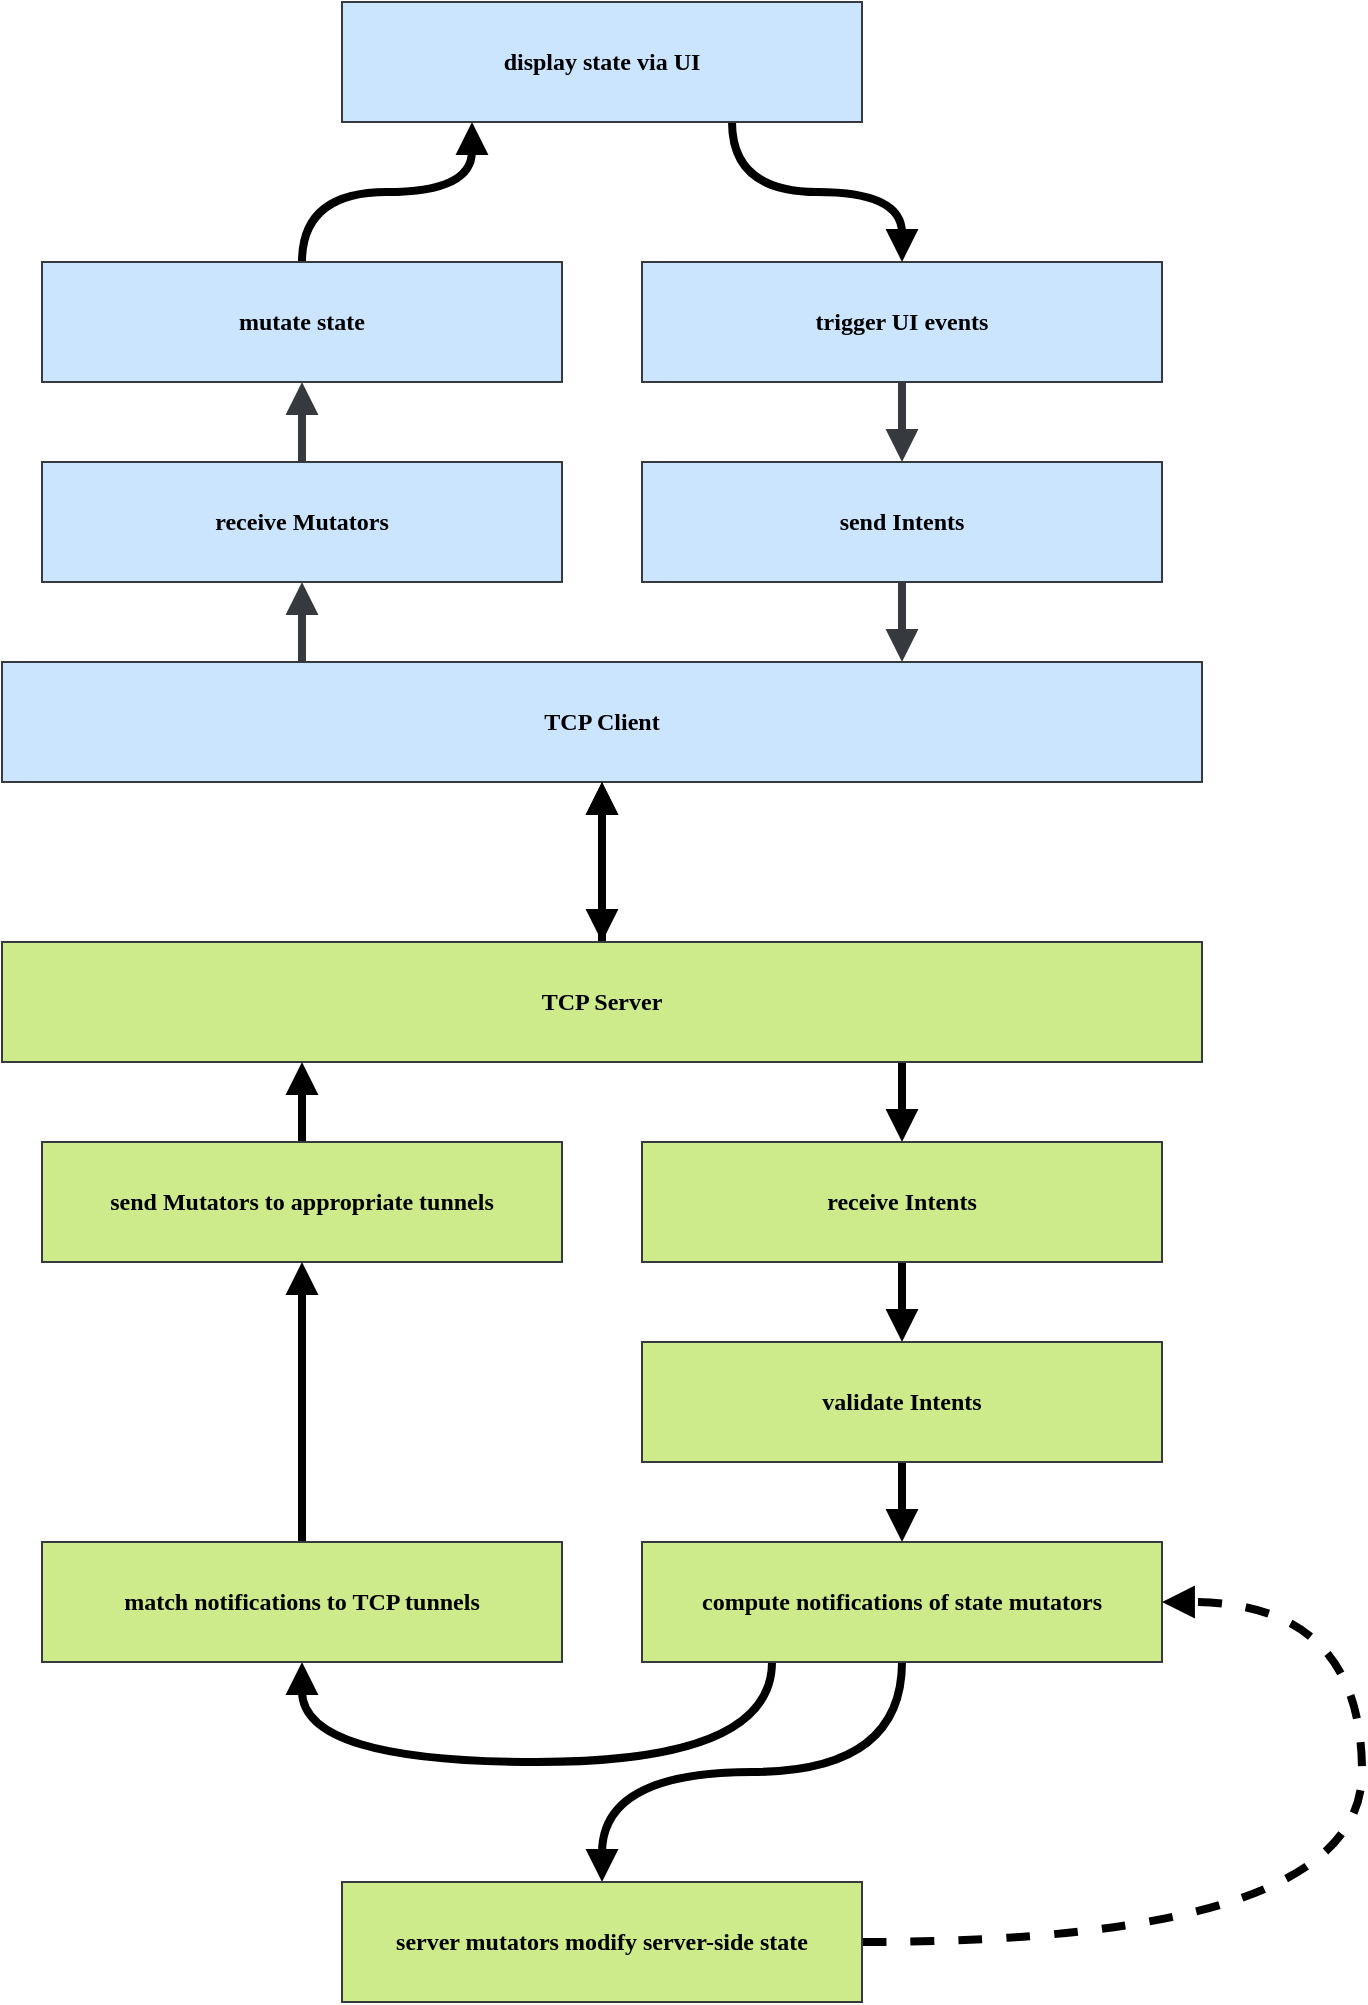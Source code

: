 <mxfile version="11.0.0" type="device"><diagram id="xpeZWHOzKfD-6DKztVwa" name="Page-1"><mxGraphModel dx="1422" dy="1876" grid="1" gridSize="10" guides="1" tooltips="1" connect="1" arrows="1" fold="1" page="1" pageScale="1" pageWidth="850" pageHeight="1100" math="0" shadow="0"><root><mxCell id="0"/><mxCell id="1" parent="0"/><mxCell id="BwFt1aMgcITOAlPrmCW7-19" style="edgeStyle=orthogonalEdgeStyle;curved=1;rounded=0;orthogonalLoop=1;jettySize=auto;html=1;exitX=0.25;exitY=0;exitDx=0;exitDy=0;entryX=0.5;entryY=1;entryDx=0;entryDy=0;endArrow=block;endFill=1;strokeWidth=4;fontFamily=Verdana;fillColor=#cce5ff;strokeColor=#36393d;" edge="1" parent="1" source="BwFt1aMgcITOAlPrmCW7-6" target="BwFt1aMgcITOAlPrmCW7-8"><mxGeometry relative="1" as="geometry"/></mxCell><mxCell id="BwFt1aMgcITOAlPrmCW7-6" value="TCP Client" style="rounded=0;whiteSpace=wrap;html=1;fillColor=#cce5ff;strokeColor=#36393d;fontStyle=1;fontFamily=Verdana;" vertex="1" parent="1"><mxGeometry x="120" y="320" width="600" height="60" as="geometry"/></mxCell><mxCell id="BwFt1aMgcITOAlPrmCW7-25" style="edgeStyle=orthogonalEdgeStyle;curved=1;rounded=0;orthogonalLoop=1;jettySize=auto;html=1;exitX=0.5;exitY=0;exitDx=0;exitDy=0;entryX=0.5;entryY=1;entryDx=0;entryDy=0;endArrow=block;endFill=1;strokeWidth=4;fontFamily=Verdana;fillColor=#cce5ff;strokeColor=#36393d;" edge="1" parent="1" source="BwFt1aMgcITOAlPrmCW7-8" target="BwFt1aMgcITOAlPrmCW7-24"><mxGeometry relative="1" as="geometry"/></mxCell><mxCell id="BwFt1aMgcITOAlPrmCW7-8" value="receive Mutators" style="rounded=0;whiteSpace=wrap;html=1;fillColor=#cce5ff;strokeColor=#36393d;fontStyle=1;fontFamily=Verdana;" vertex="1" parent="1"><mxGeometry x="140" y="220" width="260" height="60" as="geometry"/></mxCell><mxCell id="BwFt1aMgcITOAlPrmCW7-18" style="edgeStyle=orthogonalEdgeStyle;curved=1;rounded=0;orthogonalLoop=1;jettySize=auto;html=1;exitX=0.5;exitY=1;exitDx=0;exitDy=0;entryX=0.75;entryY=0;entryDx=0;entryDy=0;endArrow=block;endFill=1;strokeWidth=4;fontFamily=Verdana;fillColor=#cce5ff;strokeColor=#36393d;" edge="1" parent="1" source="BwFt1aMgcITOAlPrmCW7-9" target="BwFt1aMgcITOAlPrmCW7-6"><mxGeometry relative="1" as="geometry"/></mxCell><mxCell id="BwFt1aMgcITOAlPrmCW7-9" value="send Intents" style="rounded=0;whiteSpace=wrap;html=1;fillColor=#cce5ff;strokeColor=#36393d;fontStyle=1;fontFamily=Verdana;" vertex="1" parent="1"><mxGeometry x="440" y="220" width="260" height="60" as="geometry"/></mxCell><mxCell id="BwFt1aMgcITOAlPrmCW7-23" style="edgeStyle=orthogonalEdgeStyle;curved=1;rounded=0;orthogonalLoop=1;jettySize=auto;html=1;exitX=0.5;exitY=1;exitDx=0;exitDy=0;entryX=0.5;entryY=0;entryDx=0;entryDy=0;endArrow=block;endFill=1;strokeWidth=4;fontFamily=Verdana;fillColor=#cce5ff;strokeColor=#36393d;" edge="1" parent="1" source="BwFt1aMgcITOAlPrmCW7-22" target="BwFt1aMgcITOAlPrmCW7-9"><mxGeometry relative="1" as="geometry"/></mxCell><mxCell id="BwFt1aMgcITOAlPrmCW7-22" value="trigger UI events" style="rounded=0;whiteSpace=wrap;html=1;fillColor=#cce5ff;strokeColor=#36393d;fontStyle=1;fontFamily=Verdana;" vertex="1" parent="1"><mxGeometry x="440" y="120" width="260" height="60" as="geometry"/></mxCell><mxCell id="BwFt1aMgcITOAlPrmCW7-27" style="edgeStyle=orthogonalEdgeStyle;curved=1;rounded=0;orthogonalLoop=1;jettySize=auto;html=1;exitX=0.5;exitY=0;exitDx=0;exitDy=0;entryX=0.25;entryY=1;entryDx=0;entryDy=0;endArrow=block;endFill=1;strokeWidth=4;fontFamily=Verdana;" edge="1" parent="1" source="BwFt1aMgcITOAlPrmCW7-24" target="BwFt1aMgcITOAlPrmCW7-26"><mxGeometry relative="1" as="geometry"/></mxCell><mxCell id="BwFt1aMgcITOAlPrmCW7-24" value="mutate state" style="rounded=0;whiteSpace=wrap;html=1;fillColor=#cce5ff;strokeColor=#36393d;fontStyle=1;fontFamily=Verdana;" vertex="1" parent="1"><mxGeometry x="140" y="120" width="260" height="60" as="geometry"/></mxCell><mxCell id="BwFt1aMgcITOAlPrmCW7-28" style="edgeStyle=orthogonalEdgeStyle;curved=1;rounded=0;orthogonalLoop=1;jettySize=auto;html=1;exitX=0.75;exitY=1;exitDx=0;exitDy=0;entryX=0.5;entryY=0;entryDx=0;entryDy=0;endArrow=block;endFill=1;strokeWidth=4;fontFamily=Verdana;" edge="1" parent="1" source="BwFt1aMgcITOAlPrmCW7-26" target="BwFt1aMgcITOAlPrmCW7-22"><mxGeometry relative="1" as="geometry"/></mxCell><mxCell id="BwFt1aMgcITOAlPrmCW7-26" value="display state via UI" style="rounded=0;whiteSpace=wrap;html=1;fillColor=#cce5ff;strokeColor=#36393d;fontStyle=1;fontFamily=Verdana;" vertex="1" parent="1"><mxGeometry x="290" y="-10" width="260" height="60" as="geometry"/></mxCell><mxCell id="BwFt1aMgcITOAlPrmCW7-30" style="edgeStyle=orthogonalEdgeStyle;curved=1;rounded=0;orthogonalLoop=1;jettySize=auto;html=1;exitX=0.5;exitY=0;exitDx=0;exitDy=0;entryX=0.5;entryY=1;entryDx=0;entryDy=0;endArrow=block;endFill=1;strokeWidth=4;fontFamily=Verdana;" edge="1" parent="1" source="BwFt1aMgcITOAlPrmCW7-29" target="BwFt1aMgcITOAlPrmCW7-6"><mxGeometry relative="1" as="geometry"/></mxCell><mxCell id="BwFt1aMgcITOAlPrmCW7-31" value="" style="edgeStyle=orthogonalEdgeStyle;curved=1;rounded=0;orthogonalLoop=1;jettySize=auto;html=1;endArrow=block;endFill=1;strokeWidth=4;fontFamily=Verdana;startArrow=block;startFill=1;" edge="1" parent="1" source="BwFt1aMgcITOAlPrmCW7-29" target="BwFt1aMgcITOAlPrmCW7-6"><mxGeometry relative="1" as="geometry"/></mxCell><mxCell id="BwFt1aMgcITOAlPrmCW7-37" style="edgeStyle=orthogonalEdgeStyle;curved=1;rounded=0;orthogonalLoop=1;jettySize=auto;html=1;exitX=0.75;exitY=1;exitDx=0;exitDy=0;entryX=0.5;entryY=0;entryDx=0;entryDy=0;startArrow=none;startFill=0;endArrow=block;endFill=1;strokeWidth=4;fontFamily=Verdana;" edge="1" parent="1" source="BwFt1aMgcITOAlPrmCW7-29" target="BwFt1aMgcITOAlPrmCW7-36"><mxGeometry relative="1" as="geometry"/></mxCell><mxCell id="BwFt1aMgcITOAlPrmCW7-29" value="TCP Server" style="rounded=0;whiteSpace=wrap;html=1;fillColor=#cdeb8b;strokeColor=#36393d;fontStyle=1;fontFamily=Verdana;" vertex="1" parent="1"><mxGeometry x="120" y="460" width="600" height="60" as="geometry"/></mxCell><mxCell id="BwFt1aMgcITOAlPrmCW7-35" style="edgeStyle=orthogonalEdgeStyle;curved=1;rounded=0;orthogonalLoop=1;jettySize=auto;html=1;exitX=0.5;exitY=0;exitDx=0;exitDy=0;entryX=0.25;entryY=1;entryDx=0;entryDy=0;startArrow=none;startFill=0;endArrow=block;endFill=1;strokeWidth=4;fontFamily=Verdana;" edge="1" parent="1" source="BwFt1aMgcITOAlPrmCW7-33" target="BwFt1aMgcITOAlPrmCW7-29"><mxGeometry relative="1" as="geometry"/></mxCell><mxCell id="BwFt1aMgcITOAlPrmCW7-33" value="send Mutators to appropriate tunnels" style="rounded=0;whiteSpace=wrap;html=1;fillColor=#cdeb8b;strokeColor=#36393d;fontStyle=1;fontFamily=Verdana;" vertex="1" parent="1"><mxGeometry x="140" y="560" width="260" height="60" as="geometry"/></mxCell><mxCell id="BwFt1aMgcITOAlPrmCW7-39" style="edgeStyle=orthogonalEdgeStyle;curved=1;rounded=0;orthogonalLoop=1;jettySize=auto;html=1;exitX=0.5;exitY=1;exitDx=0;exitDy=0;startArrow=none;startFill=0;endArrow=block;endFill=1;strokeWidth=4;fontFamily=Verdana;" edge="1" parent="1" source="BwFt1aMgcITOAlPrmCW7-36" target="BwFt1aMgcITOAlPrmCW7-38"><mxGeometry relative="1" as="geometry"/></mxCell><mxCell id="BwFt1aMgcITOAlPrmCW7-36" value="receive Intents" style="rounded=0;whiteSpace=wrap;html=1;fillColor=#cdeb8b;strokeColor=#36393d;fontStyle=1;fontFamily=Verdana;" vertex="1" parent="1"><mxGeometry x="440" y="560" width="260" height="60" as="geometry"/></mxCell><mxCell id="BwFt1aMgcITOAlPrmCW7-41" style="edgeStyle=orthogonalEdgeStyle;curved=1;rounded=0;orthogonalLoop=1;jettySize=auto;html=1;exitX=0.5;exitY=1;exitDx=0;exitDy=0;entryX=0.5;entryY=0;entryDx=0;entryDy=0;startArrow=none;startFill=0;endArrow=block;endFill=1;strokeWidth=4;fontFamily=Verdana;" edge="1" parent="1" source="BwFt1aMgcITOAlPrmCW7-38" target="BwFt1aMgcITOAlPrmCW7-40"><mxGeometry relative="1" as="geometry"/></mxCell><mxCell id="BwFt1aMgcITOAlPrmCW7-38" value="validate Intents" style="rounded=0;whiteSpace=wrap;html=1;fillColor=#cdeb8b;strokeColor=#36393d;fontStyle=1;fontFamily=Verdana;" vertex="1" parent="1"><mxGeometry x="440" y="660" width="260" height="60" as="geometry"/></mxCell><mxCell id="BwFt1aMgcITOAlPrmCW7-50" style="edgeStyle=orthogonalEdgeStyle;curved=1;rounded=0;orthogonalLoop=1;jettySize=auto;html=1;exitX=0.25;exitY=1;exitDx=0;exitDy=0;entryX=0.5;entryY=1;entryDx=0;entryDy=0;startArrow=none;startFill=0;endArrow=block;endFill=1;strokeWidth=4;fontFamily=Verdana;" edge="1" parent="1" source="BwFt1aMgcITOAlPrmCW7-40" target="BwFt1aMgcITOAlPrmCW7-42"><mxGeometry relative="1" as="geometry"><Array as="points"><mxPoint x="505" y="870"/><mxPoint x="270" y="870"/></Array></mxGeometry></mxCell><mxCell id="BwFt1aMgcITOAlPrmCW7-51" style="edgeStyle=orthogonalEdgeStyle;curved=1;rounded=0;orthogonalLoop=1;jettySize=auto;html=1;exitX=0.5;exitY=1;exitDx=0;exitDy=0;entryX=0.5;entryY=0;entryDx=0;entryDy=0;startArrow=none;startFill=0;endArrow=block;endFill=1;strokeWidth=4;fontFamily=Verdana;" edge="1" parent="1" source="BwFt1aMgcITOAlPrmCW7-40" target="BwFt1aMgcITOAlPrmCW7-45"><mxGeometry relative="1" as="geometry"/></mxCell><mxCell id="BwFt1aMgcITOAlPrmCW7-40" value="compute notifications of state mutators" style="rounded=0;whiteSpace=wrap;html=1;fillColor=#cdeb8b;strokeColor=#36393d;fontStyle=1;fontFamily=Verdana;" vertex="1" parent="1"><mxGeometry x="440" y="760" width="260" height="60" as="geometry"/></mxCell><mxCell id="BwFt1aMgcITOAlPrmCW7-44" style="edgeStyle=orthogonalEdgeStyle;curved=1;rounded=0;orthogonalLoop=1;jettySize=auto;html=1;exitX=0.5;exitY=0;exitDx=0;exitDy=0;entryX=0.5;entryY=1;entryDx=0;entryDy=0;startArrow=none;startFill=0;endArrow=block;endFill=1;strokeWidth=4;fontFamily=Verdana;" edge="1" parent="1" source="BwFt1aMgcITOAlPrmCW7-42" target="BwFt1aMgcITOAlPrmCW7-33"><mxGeometry relative="1" as="geometry"/></mxCell><mxCell id="BwFt1aMgcITOAlPrmCW7-42" value="match notifications to TCP tunnels" style="rounded=0;whiteSpace=wrap;html=1;fillColor=#cdeb8b;strokeColor=#36393d;fontStyle=1;fontFamily=Verdana;" vertex="1" parent="1"><mxGeometry x="140" y="760" width="260" height="60" as="geometry"/></mxCell><mxCell id="BwFt1aMgcITOAlPrmCW7-49" style="edgeStyle=orthogonalEdgeStyle;curved=1;rounded=0;orthogonalLoop=1;jettySize=auto;html=1;exitX=1;exitY=0.5;exitDx=0;exitDy=0;entryX=1;entryY=0.5;entryDx=0;entryDy=0;startArrow=none;startFill=0;endArrow=block;endFill=1;strokeWidth=4;fontFamily=Verdana;dashed=1;" edge="1" parent="1" source="BwFt1aMgcITOAlPrmCW7-45" target="BwFt1aMgcITOAlPrmCW7-40"><mxGeometry relative="1" as="geometry"><Array as="points"><mxPoint x="800" y="960"/><mxPoint x="800" y="790"/></Array></mxGeometry></mxCell><mxCell id="BwFt1aMgcITOAlPrmCW7-45" value="server mutators modify server-side state" style="rounded=0;whiteSpace=wrap;html=1;fillColor=#cdeb8b;strokeColor=#36393d;fontStyle=1;fontFamily=Verdana;" vertex="1" parent="1"><mxGeometry x="290" y="930" width="260" height="60" as="geometry"/></mxCell></root></mxGraphModel></diagram></mxfile>